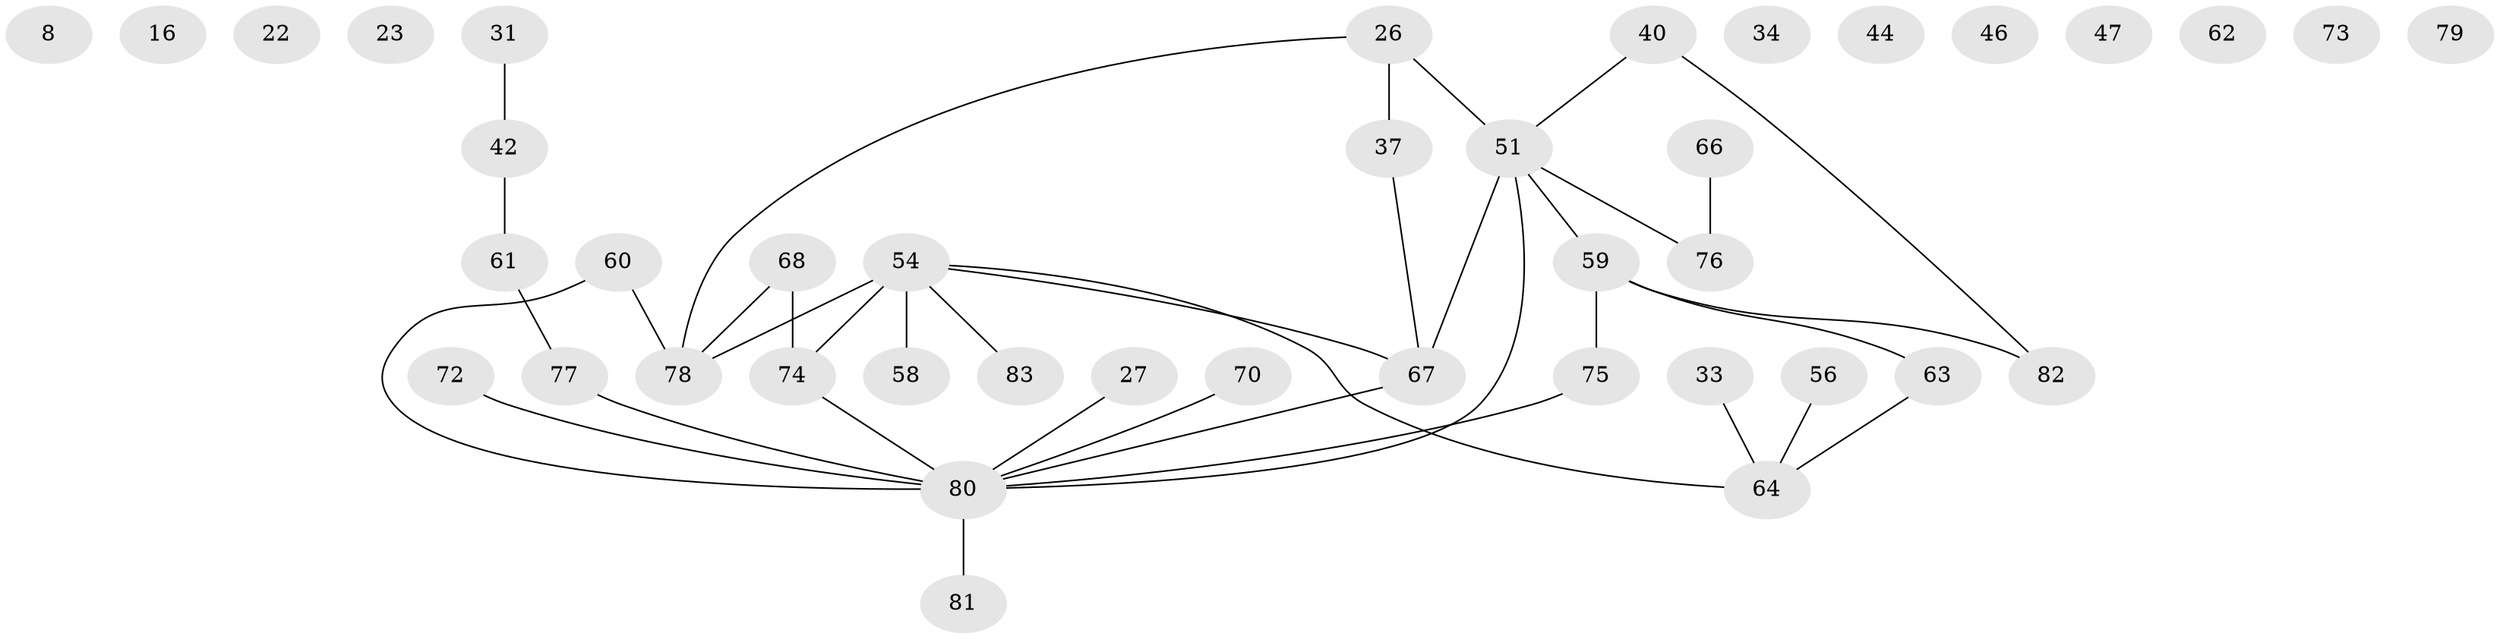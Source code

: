 // original degree distribution, {5: 0.03614457831325301, 1: 0.1927710843373494, 2: 0.2891566265060241, 3: 0.1927710843373494, 4: 0.14457831325301204, 0: 0.13253012048192772, 7: 0.012048192771084338}
// Generated by graph-tools (version 1.1) at 2025/39/03/09/25 04:39:54]
// undirected, 41 vertices, 38 edges
graph export_dot {
graph [start="1"]
  node [color=gray90,style=filled];
  8;
  16;
  22;
  23;
  26;
  27;
  31;
  33;
  34;
  37;
  40 [super="+28+11"];
  42 [super="+18+30"];
  44;
  46;
  47;
  51 [super="+49"];
  54 [super="+45+41+24"];
  56;
  58;
  59 [super="+3+9"];
  60 [super="+38+35"];
  61 [super="+50"];
  62;
  63;
  64;
  66;
  67 [super="+29+57+55"];
  68;
  70;
  72;
  73;
  74 [super="+36+69"];
  75;
  76;
  77 [super="+6+15"];
  78 [super="+65"];
  79;
  80 [super="+39+71"];
  81;
  82;
  83 [super="+52"];
  26 -- 37;
  26 -- 51 [weight=2];
  26 -- 78 [weight=2];
  27 -- 80;
  31 -- 42;
  33 -- 64;
  37 -- 67;
  40 -- 82;
  40 -- 51;
  42 -- 61;
  51 -- 76;
  51 -- 80;
  51 -- 59;
  51 -- 67;
  54 -- 64;
  54 -- 78 [weight=2];
  54 -- 74 [weight=3];
  54 -- 67;
  54 -- 83 [weight=2];
  54 -- 58 [weight=2];
  56 -- 64;
  59 -- 63;
  59 -- 75;
  59 -- 82;
  60 -- 80;
  60 -- 78;
  61 -- 77 [weight=2];
  63 -- 64;
  66 -- 76;
  67 -- 80 [weight=2];
  68 -- 78;
  68 -- 74;
  70 -- 80;
  72 -- 80;
  74 -- 80 [weight=2];
  75 -- 80;
  77 -- 80 [weight=2];
  80 -- 81;
}
